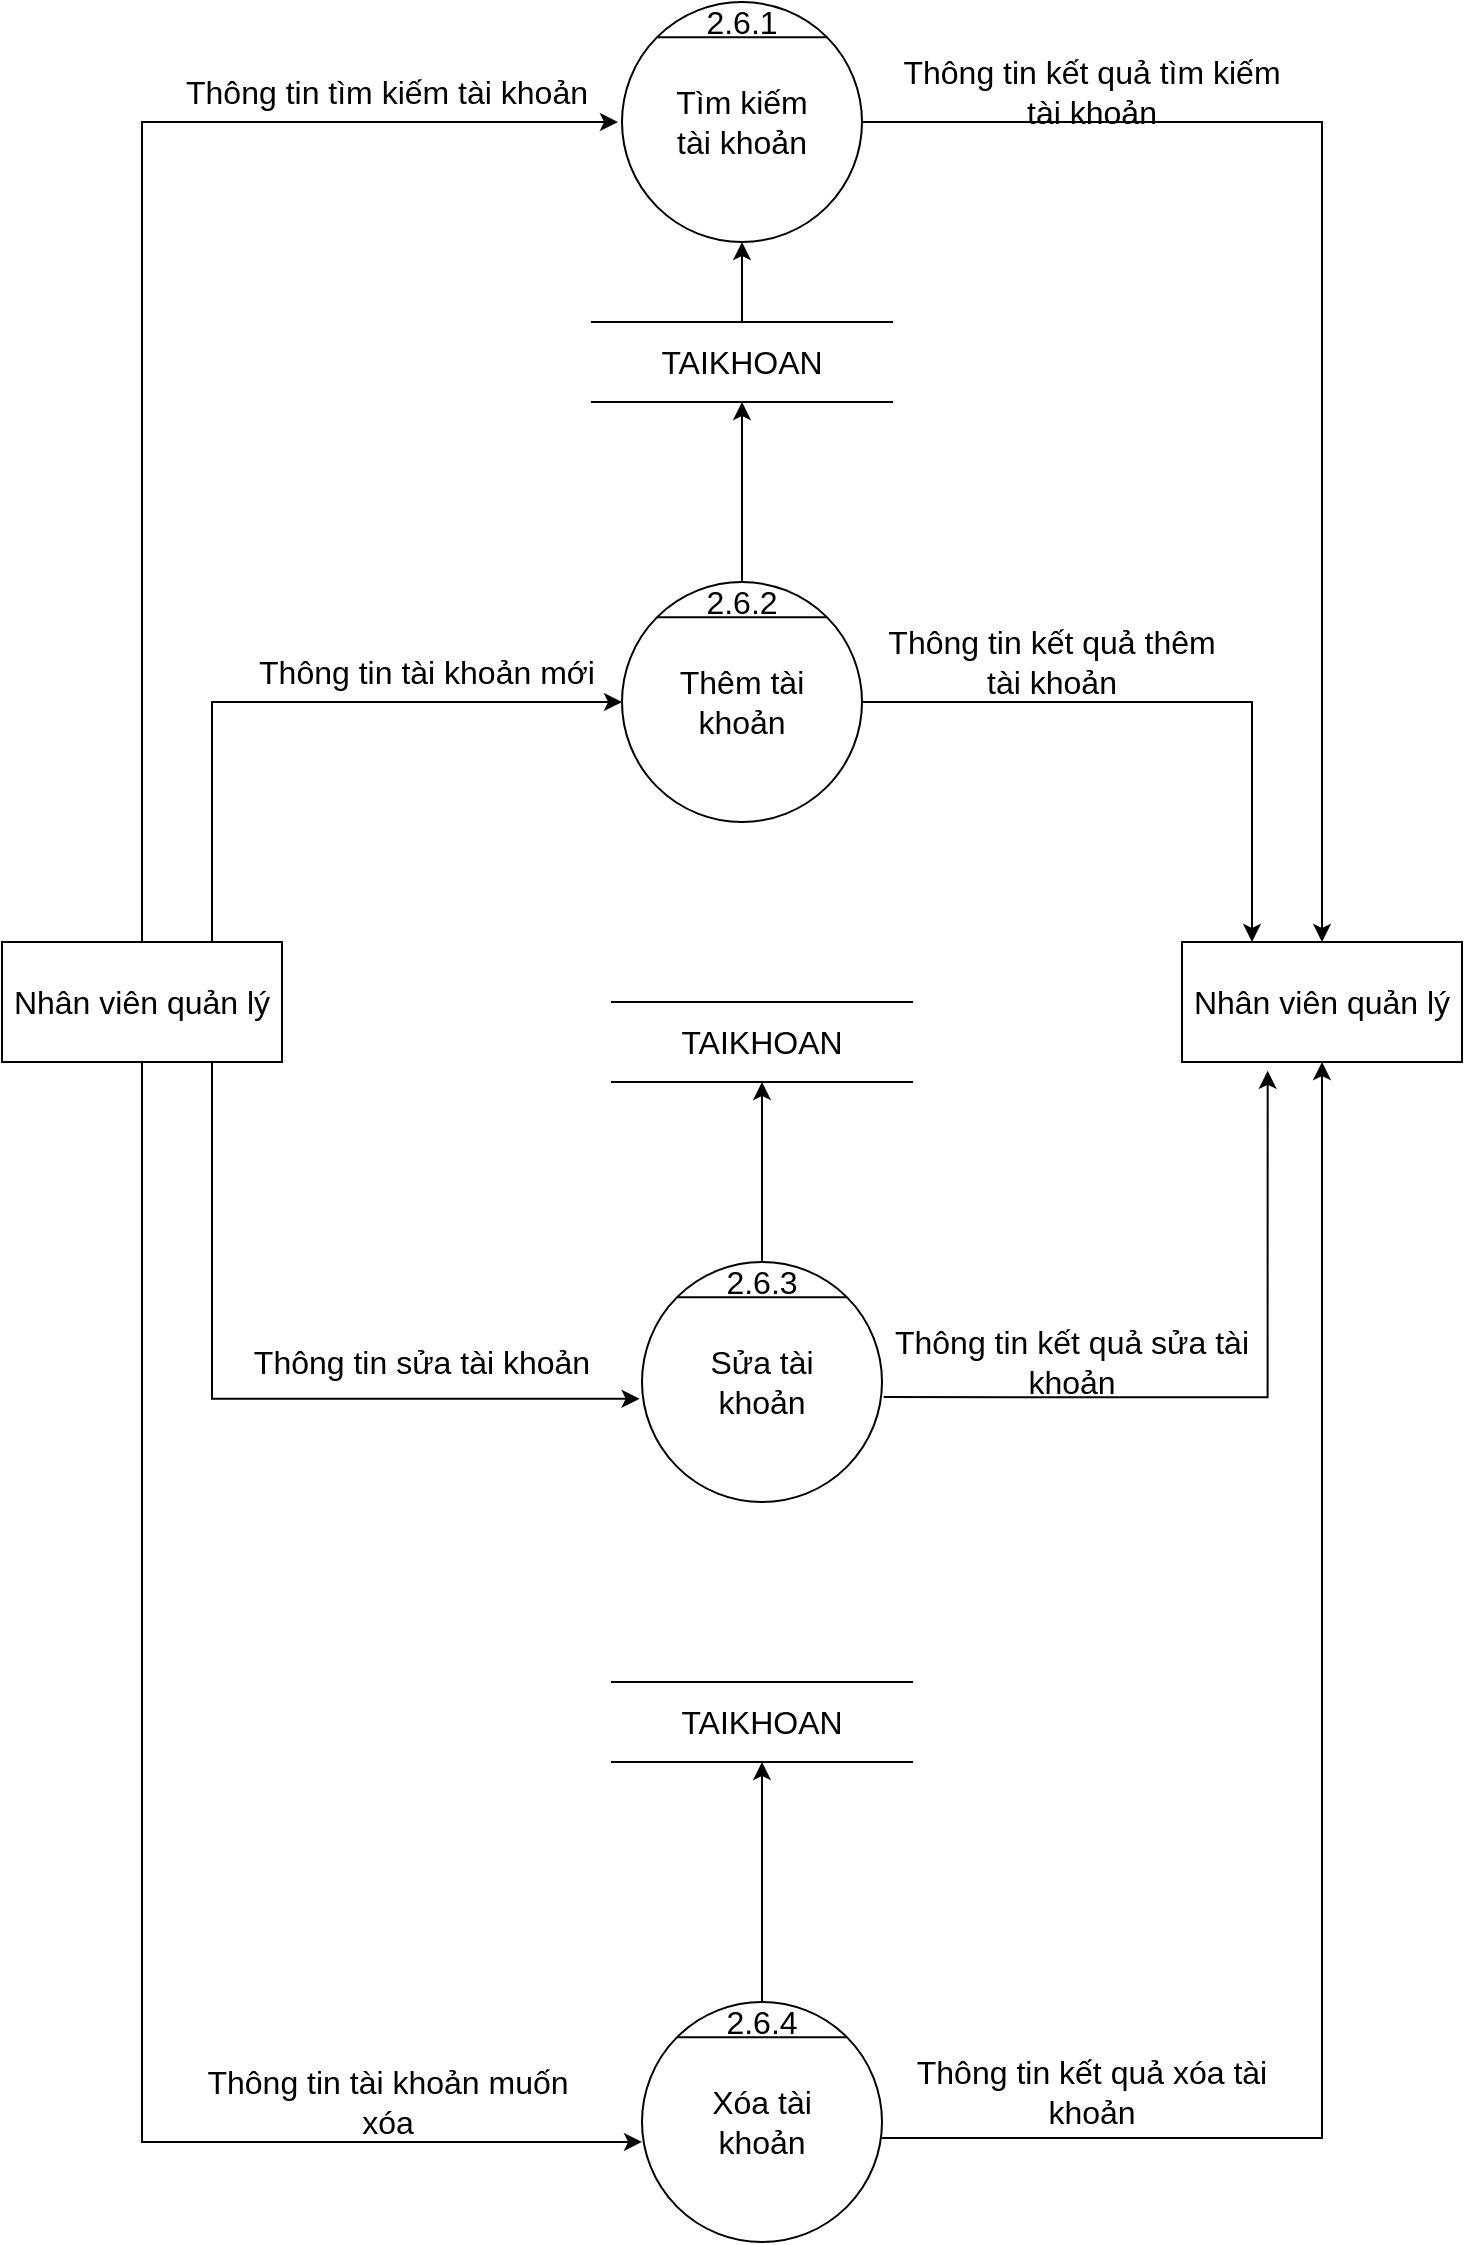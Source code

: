 <mxfile version="16.4.11" type="device"><diagram id="EWuTS2r6eq--kKYxcJY7" name="Page-1"><mxGraphModel dx="1038" dy="641" grid="1" gridSize="10" guides="1" tooltips="1" connect="1" arrows="1" fold="1" page="1" pageScale="1" pageWidth="850" pageHeight="1100" math="0" shadow="0"><root><mxCell id="0"/><mxCell id="1" parent="0"/><mxCell id="OubEYlhjMZl3BNtKAyAB-1" value="" style="ellipse;whiteSpace=wrap;html=1;aspect=fixed;fontSize=16;" parent="1" vertex="1"><mxGeometry x="520" y="120" width="120" height="120" as="geometry"/></mxCell><mxCell id="OubEYlhjMZl3BNtKAyAB-2" value="" style="endArrow=none;html=1;rounded=0;exitX=0;exitY=0;exitDx=0;exitDy=0;entryX=1;entryY=0;entryDx=0;entryDy=0;fontSize=16;" parent="1" source="OubEYlhjMZl3BNtKAyAB-1" target="OubEYlhjMZl3BNtKAyAB-1" edge="1"><mxGeometry width="50" height="50" relative="1" as="geometry"><mxPoint x="860" y="675" as="sourcePoint"/><mxPoint x="910" y="625" as="targetPoint"/></mxGeometry></mxCell><mxCell id="OubEYlhjMZl3BNtKAyAB-3" value="Tìm kiếm tài khoản" style="text;html=1;strokeColor=none;fillColor=none;align=center;verticalAlign=middle;whiteSpace=wrap;rounded=0;fontSize=16;" parent="1" vertex="1"><mxGeometry x="540" y="165" width="80" height="30" as="geometry"/></mxCell><mxCell id="OubEYlhjMZl3BNtKAyAB-4" value="" style="ellipse;whiteSpace=wrap;html=1;aspect=fixed;fontSize=16;" parent="1" vertex="1"><mxGeometry x="520" y="410" width="120" height="120" as="geometry"/></mxCell><mxCell id="OubEYlhjMZl3BNtKAyAB-5" value="" style="endArrow=none;html=1;rounded=0;exitX=0;exitY=0;exitDx=0;exitDy=0;entryX=1;entryY=0;entryDx=0;entryDy=0;fontSize=16;" parent="1" source="OubEYlhjMZl3BNtKAyAB-4" target="OubEYlhjMZl3BNtKAyAB-4" edge="1"><mxGeometry width="50" height="50" relative="1" as="geometry"><mxPoint x="860" y="965" as="sourcePoint"/><mxPoint x="910" y="915" as="targetPoint"/></mxGeometry></mxCell><mxCell id="OubEYlhjMZl3BNtKAyAB-6" value="&lt;font style=&quot;font-size: 16px&quot;&gt;Thêm tài khoản&lt;/font&gt;" style="text;html=1;strokeColor=none;fillColor=none;align=center;verticalAlign=middle;whiteSpace=wrap;rounded=0;fontSize=16;" parent="1" vertex="1"><mxGeometry x="540" y="455" width="80" height="30" as="geometry"/></mxCell><mxCell id="OubEYlhjMZl3BNtKAyAB-7" value="" style="ellipse;whiteSpace=wrap;html=1;aspect=fixed;fontSize=16;" parent="1" vertex="1"><mxGeometry x="530" y="750" width="120" height="120" as="geometry"/></mxCell><mxCell id="OubEYlhjMZl3BNtKAyAB-8" value="" style="endArrow=none;html=1;rounded=0;exitX=0;exitY=0;exitDx=0;exitDy=0;entryX=1;entryY=0;entryDx=0;entryDy=0;fontSize=16;" parent="1" source="OubEYlhjMZl3BNtKAyAB-7" target="OubEYlhjMZl3BNtKAyAB-7" edge="1"><mxGeometry width="50" height="50" relative="1" as="geometry"><mxPoint x="870" y="1305" as="sourcePoint"/><mxPoint x="920" y="1255" as="targetPoint"/></mxGeometry></mxCell><mxCell id="OubEYlhjMZl3BNtKAyAB-9" value="&lt;font style=&quot;font-size: 16px&quot;&gt;Sửa tài khoản&lt;/font&gt;" style="text;html=1;strokeColor=none;fillColor=none;align=center;verticalAlign=middle;whiteSpace=wrap;rounded=0;fontSize=16;" parent="1" vertex="1"><mxGeometry x="550" y="795" width="80" height="30" as="geometry"/></mxCell><mxCell id="OubEYlhjMZl3BNtKAyAB-10" value="Nhân viên quản lý" style="rounded=0;whiteSpace=wrap;html=1;fontSize=16;" parent="1" vertex="1"><mxGeometry x="210" y="590" width="140" height="60" as="geometry"/></mxCell><mxCell id="OubEYlhjMZl3BNtKAyAB-11" value="Nhân viên quản lý" style="rounded=0;whiteSpace=wrap;html=1;fontSize=16;" parent="1" vertex="1"><mxGeometry x="800" y="590" width="140" height="60" as="geometry"/></mxCell><mxCell id="OubEYlhjMZl3BNtKAyAB-12" value="&lt;font style=&quot;font-size: 16px&quot;&gt;2.6.1&lt;/font&gt;" style="text;html=1;strokeColor=none;fillColor=none;align=center;verticalAlign=middle;whiteSpace=wrap;rounded=0;" parent="1" vertex="1"><mxGeometry x="550" y="120" width="60" height="20" as="geometry"/></mxCell><mxCell id="OubEYlhjMZl3BNtKAyAB-13" value="&lt;font style=&quot;font-size: 16px&quot;&gt;2.6.2&lt;/font&gt;" style="text;html=1;strokeColor=none;fillColor=none;align=center;verticalAlign=middle;whiteSpace=wrap;rounded=0;" parent="1" vertex="1"><mxGeometry x="560" y="410" width="40" height="20" as="geometry"/></mxCell><mxCell id="OubEYlhjMZl3BNtKAyAB-14" value="&lt;font style=&quot;font-size: 16px&quot;&gt;2.6.3&lt;/font&gt;" style="text;html=1;strokeColor=none;fillColor=none;align=center;verticalAlign=middle;whiteSpace=wrap;rounded=0;" parent="1" vertex="1"><mxGeometry x="560" y="750" width="60" height="20" as="geometry"/></mxCell><mxCell id="OubEYlhjMZl3BNtKAyAB-15" value="" style="edgeStyle=segmentEdgeStyle;endArrow=classic;html=1;rounded=0;fontSize=16;exitX=0.5;exitY=0;exitDx=0;exitDy=0;" parent="1" source="OubEYlhjMZl3BNtKAyAB-10" edge="1"><mxGeometry width="50" height="50" relative="1" as="geometry"><mxPoint x="610" y="420" as="sourcePoint"/><mxPoint x="518.0" y="180" as="targetPoint"/><Array as="points"><mxPoint x="290" y="180"/><mxPoint x="518" y="180"/></Array></mxGeometry></mxCell><mxCell id="OubEYlhjMZl3BNtKAyAB-16" value="" style="edgeStyle=segmentEdgeStyle;endArrow=classic;html=1;rounded=0;fontSize=16;exitX=0.75;exitY=1;exitDx=0;exitDy=0;entryX=-0.01;entryY=0.57;entryDx=0;entryDy=0;entryPerimeter=0;" parent="1" source="OubEYlhjMZl3BNtKAyAB-10" target="OubEYlhjMZl3BNtKAyAB-7" edge="1"><mxGeometry width="50" height="50" relative="1" as="geometry"><mxPoint x="610" y="605" as="sourcePoint"/><mxPoint x="660" y="555" as="targetPoint"/><Array as="points"><mxPoint x="315" y="818"/></Array></mxGeometry></mxCell><mxCell id="OubEYlhjMZl3BNtKAyAB-17" value="" style="edgeStyle=segmentEdgeStyle;endArrow=classic;html=1;rounded=0;fontSize=16;exitX=1;exitY=0.5;exitDx=0;exitDy=0;entryX=0.5;entryY=0;entryDx=0;entryDy=0;" parent="1" source="OubEYlhjMZl3BNtKAyAB-1" target="OubEYlhjMZl3BNtKAyAB-11" edge="1"><mxGeometry width="50" height="50" relative="1" as="geometry"><mxPoint x="790" y="315" as="sourcePoint"/><mxPoint x="1018.0" y="150" as="targetPoint"/><Array as="points"><mxPoint x="870" y="180"/></Array></mxGeometry></mxCell><mxCell id="OubEYlhjMZl3BNtKAyAB-18" value="" style="edgeStyle=segmentEdgeStyle;endArrow=classic;html=1;rounded=0;fontSize=16;exitX=1.007;exitY=0.563;exitDx=0;exitDy=0;exitPerimeter=0;entryX=0.306;entryY=1.073;entryDx=0;entryDy=0;entryPerimeter=0;" parent="1" source="OubEYlhjMZl3BNtKAyAB-7" target="OubEYlhjMZl3BNtKAyAB-11" edge="1"><mxGeometry width="50" height="50" relative="1" as="geometry"><mxPoint x="610" y="505" as="sourcePoint"/><mxPoint x="660" y="455" as="targetPoint"/></mxGeometry></mxCell><mxCell id="OubEYlhjMZl3BNtKAyAB-19" value="TAIKHOAN" style="shape=partialRectangle;whiteSpace=wrap;html=1;left=0;right=0;fillColor=none;fontSize=16;" parent="1" vertex="1"><mxGeometry x="505" y="280" width="150" height="40" as="geometry"/></mxCell><mxCell id="OubEYlhjMZl3BNtKAyAB-20" value="Thông tin tìm kiếm tài khoản" style="text;html=1;strokeColor=none;fillColor=none;align=center;verticalAlign=middle;whiteSpace=wrap;rounded=0;fontSize=16;" parent="1" vertex="1"><mxGeometry x="290" y="150" width="225" height="30" as="geometry"/></mxCell><mxCell id="OubEYlhjMZl3BNtKAyAB-21" value="Thông tin kết quả tìm kiếm tài khoản" style="text;html=1;strokeColor=none;fillColor=none;align=center;verticalAlign=middle;whiteSpace=wrap;rounded=0;fontSize=16;" parent="1" vertex="1"><mxGeometry x="650" y="150" width="210" height="30" as="geometry"/></mxCell><mxCell id="OubEYlhjMZl3BNtKAyAB-22" value="TAIKHOAN" style="shape=partialRectangle;whiteSpace=wrap;html=1;left=0;right=0;fillColor=none;fontSize=16;" parent="1" vertex="1"><mxGeometry x="515" y="620" width="150" height="40" as="geometry"/></mxCell><mxCell id="OubEYlhjMZl3BNtKAyAB-23" value="" style="endArrow=classic;html=1;rounded=0;fontSize=16;entryX=0.5;entryY=1;entryDx=0;entryDy=0;exitX=0.5;exitY=0;exitDx=0;exitDy=0;" parent="1" source="OubEYlhjMZl3BNtKAyAB-19" target="OubEYlhjMZl3BNtKAyAB-1" edge="1"><mxGeometry width="50" height="50" relative="1" as="geometry"><mxPoint x="610" y="480" as="sourcePoint"/><mxPoint x="660" y="430" as="targetPoint"/></mxGeometry></mxCell><mxCell id="OubEYlhjMZl3BNtKAyAB-28" value="" style="endArrow=classic;html=1;rounded=0;fontSize=16;entryX=0.5;entryY=1;entryDx=0;entryDy=0;exitX=0.5;exitY=0;exitDx=0;exitDy=0;" parent="1" source="OubEYlhjMZl3BNtKAyAB-14" edge="1" target="OubEYlhjMZl3BNtKAyAB-22"><mxGeometry width="50" height="50" relative="1" as="geometry"><mxPoint x="600" y="754" as="sourcePoint"/><mxPoint x="600" y="660.0" as="targetPoint"/></mxGeometry></mxCell><mxCell id="OubEYlhjMZl3BNtKAyAB-30" value="Thông tin tài khoản mới" style="text;html=1;strokeColor=none;fillColor=none;align=center;verticalAlign=middle;whiteSpace=wrap;rounded=0;fontSize=16;" parent="1" vertex="1"><mxGeometry x="325" y="440" width="195" height="30" as="geometry"/></mxCell><mxCell id="OubEYlhjMZl3BNtKAyAB-31" value="Thông tin kết quả thêm tài khoản" style="text;html=1;strokeColor=none;fillColor=none;align=center;verticalAlign=middle;whiteSpace=wrap;rounded=0;fontSize=16;" parent="1" vertex="1"><mxGeometry x="650" y="430" width="170" height="40" as="geometry"/></mxCell><mxCell id="OubEYlhjMZl3BNtKAyAB-32" style="edgeStyle=orthogonalEdgeStyle;rounded=0;orthogonalLoop=1;jettySize=auto;html=1;exitX=0.5;exitY=1;exitDx=0;exitDy=0;fontSize=16;" parent="1" source="OubEYlhjMZl3BNtKAyAB-31" target="OubEYlhjMZl3BNtKAyAB-31" edge="1"><mxGeometry relative="1" as="geometry"/></mxCell><mxCell id="OubEYlhjMZl3BNtKAyAB-33" value="Thông tin sửa tài khoản" style="text;html=1;strokeColor=none;fillColor=none;align=center;verticalAlign=middle;whiteSpace=wrap;rounded=0;fontSize=16;" parent="1" vertex="1"><mxGeometry x="325" y="785" width="190" height="30" as="geometry"/></mxCell><mxCell id="OubEYlhjMZl3BNtKAyAB-34" value="Thông tin kết quả sửa tài khoản" style="text;html=1;strokeColor=none;fillColor=none;align=center;verticalAlign=middle;whiteSpace=wrap;rounded=0;fontSize=16;" parent="1" vertex="1"><mxGeometry x="655" y="780" width="180" height="40" as="geometry"/></mxCell><mxCell id="OubEYlhjMZl3BNtKAyAB-35" value="" style="ellipse;whiteSpace=wrap;html=1;aspect=fixed;fontSize=16;" parent="1" vertex="1"><mxGeometry x="530" y="1120" width="120" height="120" as="geometry"/></mxCell><mxCell id="OubEYlhjMZl3BNtKAyAB-36" value="" style="endArrow=none;html=1;rounded=0;exitX=0;exitY=0;exitDx=0;exitDy=0;entryX=1;entryY=0;entryDx=0;entryDy=0;fontSize=16;" parent="1" source="OubEYlhjMZl3BNtKAyAB-35" target="OubEYlhjMZl3BNtKAyAB-35" edge="1"><mxGeometry width="50" height="50" relative="1" as="geometry"><mxPoint x="870" y="1675" as="sourcePoint"/><mxPoint x="920" y="1625" as="targetPoint"/></mxGeometry></mxCell><mxCell id="OubEYlhjMZl3BNtKAyAB-37" value="&lt;font style=&quot;font-size: 16px&quot;&gt;Xóa tài khoản&lt;/font&gt;" style="text;html=1;strokeColor=none;fillColor=none;align=center;verticalAlign=middle;whiteSpace=wrap;rounded=0;fontSize=16;" parent="1" vertex="1"><mxGeometry x="550" y="1165" width="80" height="30" as="geometry"/></mxCell><mxCell id="OubEYlhjMZl3BNtKAyAB-38" value="&lt;font style=&quot;font-size: 16px&quot;&gt;2.6.4&lt;/font&gt;" style="text;html=1;strokeColor=none;fillColor=none;align=center;verticalAlign=middle;whiteSpace=wrap;rounded=0;" parent="1" vertex="1"><mxGeometry x="570" y="1120" width="40" height="20" as="geometry"/></mxCell><mxCell id="OubEYlhjMZl3BNtKAyAB-39" value="" style="edgeStyle=segmentEdgeStyle;endArrow=classic;html=1;rounded=0;exitX=0.75;exitY=0;exitDx=0;exitDy=0;entryX=0;entryY=0.5;entryDx=0;entryDy=0;" parent="1" source="OubEYlhjMZl3BNtKAyAB-10" target="OubEYlhjMZl3BNtKAyAB-4" edge="1"><mxGeometry width="50" height="50" relative="1" as="geometry"><mxPoint x="440" y="560" as="sourcePoint"/><mxPoint x="490" y="510" as="targetPoint"/><Array as="points"><mxPoint x="315" y="470"/></Array></mxGeometry></mxCell><mxCell id="OubEYlhjMZl3BNtKAyAB-40" value="" style="edgeStyle=segmentEdgeStyle;endArrow=classic;html=1;rounded=0;exitX=1;exitY=0.5;exitDx=0;exitDy=0;entryX=0.25;entryY=0;entryDx=0;entryDy=0;" parent="1" source="OubEYlhjMZl3BNtKAyAB-4" target="OubEYlhjMZl3BNtKAyAB-11" edge="1"><mxGeometry width="50" height="50" relative="1" as="geometry"><mxPoint x="440" y="560" as="sourcePoint"/><mxPoint x="490" y="510" as="targetPoint"/></mxGeometry></mxCell><mxCell id="OubEYlhjMZl3BNtKAyAB-41" value="TAIKHOAN" style="shape=partialRectangle;whiteSpace=wrap;html=1;left=0;right=0;fillColor=none;fontSize=16;" parent="1" vertex="1"><mxGeometry x="515" y="960" width="150" height="40" as="geometry"/></mxCell><mxCell id="OubEYlhjMZl3BNtKAyAB-43" value="" style="endArrow=classic;html=1;rounded=0;fontSize=16;exitX=0.5;exitY=0;exitDx=0;exitDy=0;entryX=0.5;entryY=1;entryDx=0;entryDy=0;" parent="1" source="OubEYlhjMZl3BNtKAyAB-38" target="OubEYlhjMZl3BNtKAyAB-41" edge="1"><mxGeometry width="50" height="50" relative="1" as="geometry"><mxPoint x="581.55" y="1011.6" as="sourcePoint"/><mxPoint x="582" y="1130" as="targetPoint"/></mxGeometry></mxCell><mxCell id="OubEYlhjMZl3BNtKAyAB-44" value="" style="edgeStyle=segmentEdgeStyle;endArrow=classic;html=1;rounded=0;exitX=0.5;exitY=1;exitDx=0;exitDy=0;entryX=0;entryY=0.583;entryDx=0;entryDy=0;entryPerimeter=0;" parent="1" source="OubEYlhjMZl3BNtKAyAB-10" target="OubEYlhjMZl3BNtKAyAB-35" edge="1"><mxGeometry width="50" height="50" relative="1" as="geometry"><mxPoint x="440" y="920" as="sourcePoint"/><mxPoint x="490" y="870" as="targetPoint"/><Array as="points"><mxPoint x="280" y="1190"/></Array></mxGeometry></mxCell><mxCell id="OubEYlhjMZl3BNtKAyAB-45" value="" style="edgeStyle=segmentEdgeStyle;endArrow=classic;html=1;rounded=0;exitX=1;exitY=0.567;exitDx=0;exitDy=0;exitPerimeter=0;entryX=0.5;entryY=1;entryDx=0;entryDy=0;" parent="1" source="OubEYlhjMZl3BNtKAyAB-35" target="OubEYlhjMZl3BNtKAyAB-11" edge="1"><mxGeometry width="50" height="50" relative="1" as="geometry"><mxPoint x="680" y="1120" as="sourcePoint"/><mxPoint x="730" y="1070" as="targetPoint"/></mxGeometry></mxCell><mxCell id="OubEYlhjMZl3BNtKAyAB-46" value="Thông tin tài khoản muốn xóa" style="text;html=1;strokeColor=none;fillColor=none;align=center;verticalAlign=middle;whiteSpace=wrap;rounded=0;fontSize=16;" parent="1" vertex="1"><mxGeometry x="307.5" y="1150" width="190" height="40" as="geometry"/></mxCell><mxCell id="OubEYlhjMZl3BNtKAyAB-47" value="Thông tin kết quả xóa tài khoản" style="text;html=1;strokeColor=none;fillColor=none;align=center;verticalAlign=middle;whiteSpace=wrap;rounded=0;fontSize=16;" parent="1" vertex="1"><mxGeometry x="665" y="1140" width="180" height="50" as="geometry"/></mxCell><mxCell id="kMGYKILDDp7bAS-Hyi_o-1" value="" style="endArrow=classic;html=1;rounded=0;fontSize=16;entryX=0.5;entryY=1;entryDx=0;entryDy=0;exitX=0.5;exitY=0;exitDx=0;exitDy=0;" parent="1" source="OubEYlhjMZl3BNtKAyAB-13" edge="1" target="OubEYlhjMZl3BNtKAyAB-19"><mxGeometry width="50" height="50" relative="1" as="geometry"><mxPoint x="580" y="400" as="sourcePoint"/><mxPoint x="600" y="320" as="targetPoint"/></mxGeometry></mxCell></root></mxGraphModel></diagram></mxfile>